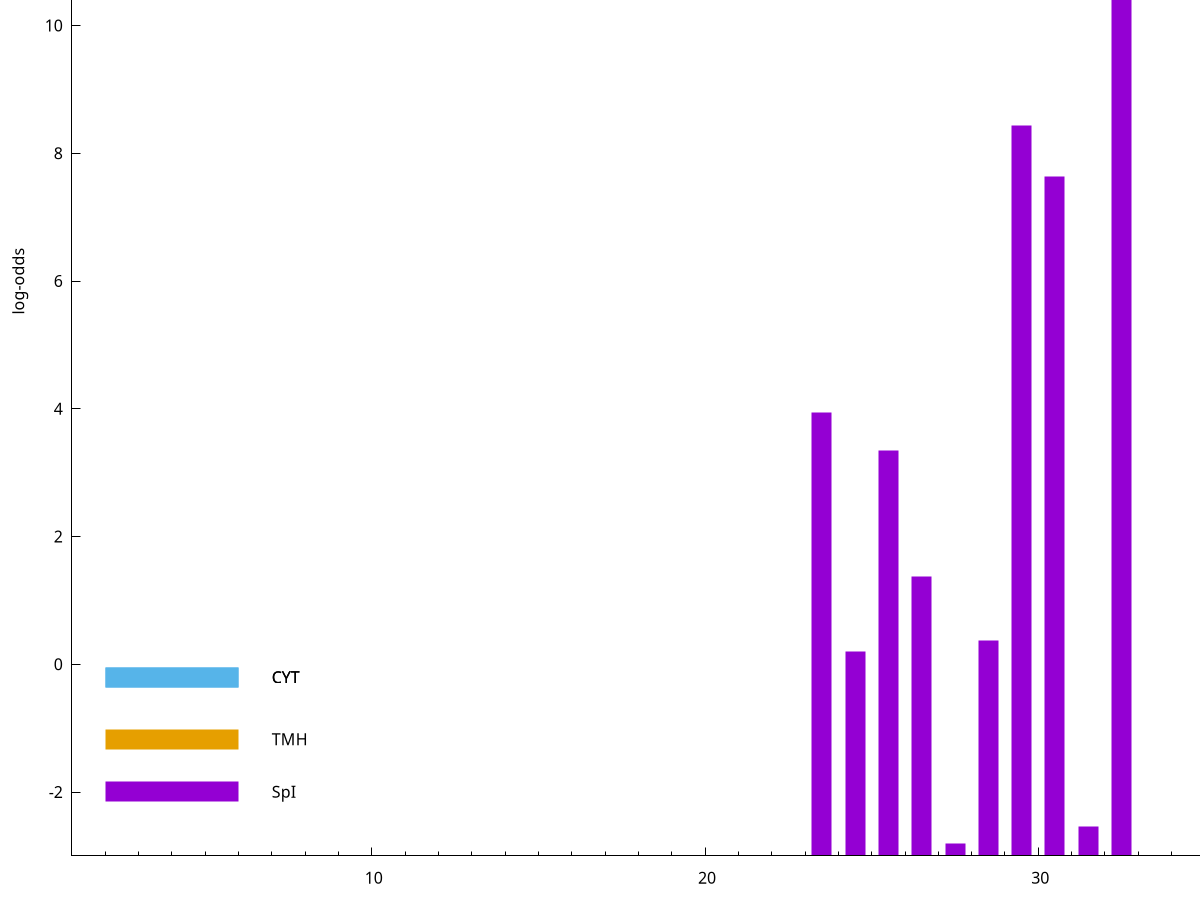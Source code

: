 set title "LipoP predictions for SRR4017849.gff"
set size 2., 1.4
set xrange [1:70] 
set mxtics 10
set yrange [-3:15]
set y2range [0:18]
set ylabel "log-odds"
set term postscript eps color solid "Helvetica" 30
set output "SRR4017849.gff205.eps"
set arrow from 2,12.4119 to 6,12.4119 nohead lt 1 lw 20
set label "SpI" at 7,12.4119
set arrow from 2,-0.200913 to 6,-0.200913 nohead lt 3 lw 20
set label "CYT" at 7,-0.200913
set arrow from 2,-0.200913 to 6,-0.200913 nohead lt 3 lw 20
set label "CYT" at 7,-0.200913
set arrow from 2,-1.17261 to 6,-1.17261 nohead lt 4 lw 20
set label "TMH" at 7,-1.17261
set arrow from 2,-1.99641 to 6,-1.99641 nohead lt 1 lw 20
set label "SpI" at 7,-1.99641
set arrow from 2,12.4119 to 6,12.4119 nohead lt 1 lw 20
set label "SpI" at 7,12.4119
# NOTE: The scores below are the log-odds scores with the threshold
# NOTE: subtracted (a hack to make gnuplot make the histogram all
# NOTE: look nice).
plot "-" axes x1y2 title "" with impulses lt 1 lw 20
32.500000 15.250500
29.500000 11.440490
30.500000 10.632210
23.500000 6.937840
25.500000 6.340740
26.500000 4.377310
28.500000 3.379395
24.500000 3.202658
31.500000 0.463300
27.500000 0.187030
e
exit
